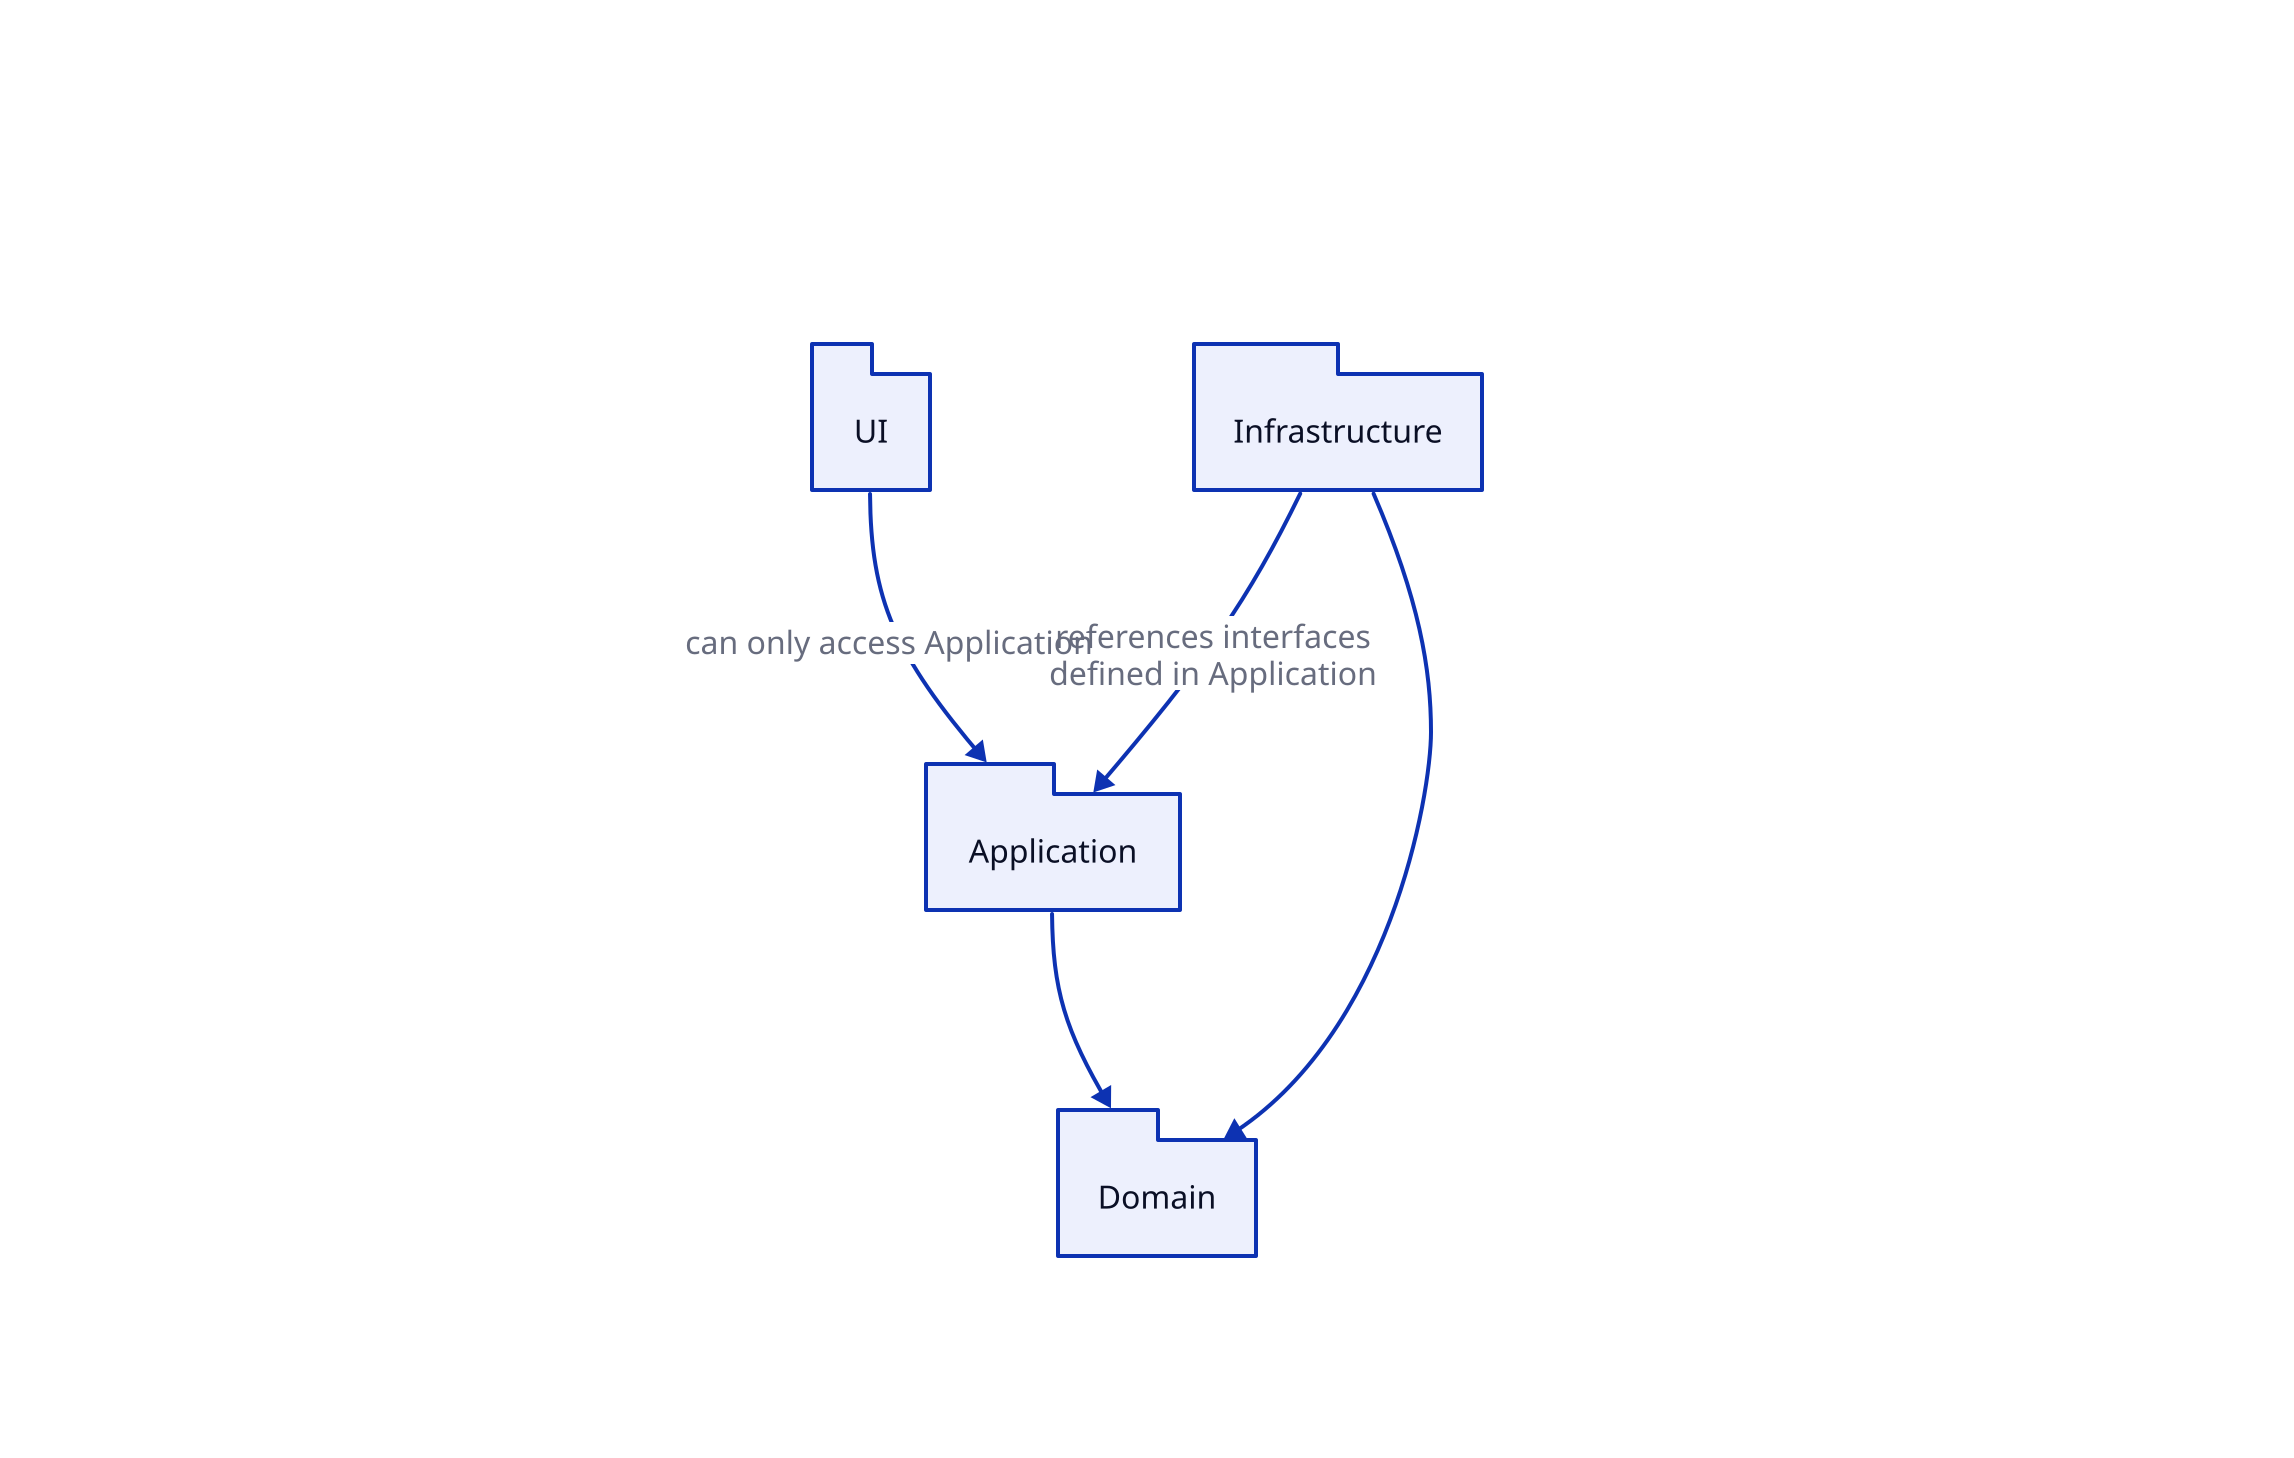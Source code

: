 explanation: |md
  # Shows dependencies between layers according to [Clean Architecture](https://www.c-sharpcorner.com/article/what-is-clean-architecture/)
| { near: top-center }

UI.shape: package
Application.shape: package
Infrastructure.shape: package
Domain.shape: package

UI -> Application: can only access Application
Application -> Domain
Infrastructure -> Domain
Infrastructure -> Application : references interfaces\n defined in Application
